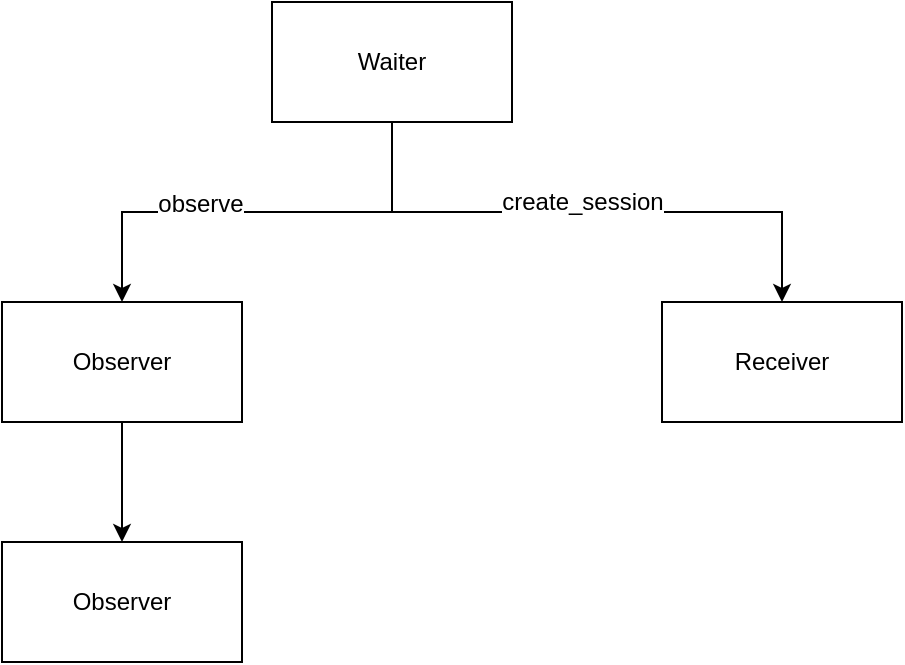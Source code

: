 <mxfile version="12.3.6" type="github" pages="1">
  <diagram id="zG97qHwjyjh6H-_nh7D9" name="Page-1">
    <mxGraphModel dx="488" dy="760" grid="1" gridSize="10" guides="1" tooltips="1" connect="1" arrows="1" fold="1" page="1" pageScale="1" pageWidth="850" pageHeight="1100" math="0" shadow="0">
      <root>
        <mxCell id="0"/>
        <mxCell id="1" parent="0"/>
        <mxCell id="SwjhK8umoavt4OfDQzGd-3" value="Receiver" style="rounded=0;whiteSpace=wrap;html=1;" vertex="1" parent="1">
          <mxGeometry x="1410" y="520" width="120" height="60" as="geometry"/>
        </mxCell>
        <mxCell id="SwjhK8umoavt4OfDQzGd-5" style="edgeStyle=orthogonalEdgeStyle;rounded=0;orthogonalLoop=1;jettySize=auto;html=1;exitX=0.5;exitY=1;exitDx=0;exitDy=0;entryX=0.5;entryY=0;entryDx=0;entryDy=0;" edge="1" parent="1" source="SwjhK8umoavt4OfDQzGd-4" target="SwjhK8umoavt4OfDQzGd-3">
          <mxGeometry relative="1" as="geometry"/>
        </mxCell>
        <mxCell id="SwjhK8umoavt4OfDQzGd-6" value="create_session" style="text;html=1;align=center;verticalAlign=middle;resizable=0;points=[];;labelBackgroundColor=#ffffff;" vertex="1" connectable="0" parent="SwjhK8umoavt4OfDQzGd-5">
          <mxGeometry x="-0.13" y="2" relative="1" as="geometry">
            <mxPoint x="16" y="-3" as="offset"/>
          </mxGeometry>
        </mxCell>
        <mxCell id="SwjhK8umoavt4OfDQzGd-8" style="edgeStyle=orthogonalEdgeStyle;rounded=0;orthogonalLoop=1;jettySize=auto;html=1;exitX=0.5;exitY=1;exitDx=0;exitDy=0;entryX=0.5;entryY=0;entryDx=0;entryDy=0;" edge="1" parent="1" source="SwjhK8umoavt4OfDQzGd-4" target="SwjhK8umoavt4OfDQzGd-7">
          <mxGeometry relative="1" as="geometry"/>
        </mxCell>
        <mxCell id="SwjhK8umoavt4OfDQzGd-9" value="observe" style="text;html=1;align=center;verticalAlign=middle;resizable=0;points=[];;labelBackgroundColor=#ffffff;" vertex="1" connectable="0" parent="SwjhK8umoavt4OfDQzGd-8">
          <mxGeometry x="0.253" y="-4" relative="1" as="geometry">
            <mxPoint as="offset"/>
          </mxGeometry>
        </mxCell>
        <mxCell id="SwjhK8umoavt4OfDQzGd-4" value="Waiter" style="rounded=0;whiteSpace=wrap;html=1;" vertex="1" parent="1">
          <mxGeometry x="1215" y="370" width="120" height="60" as="geometry"/>
        </mxCell>
        <mxCell id="SwjhK8umoavt4OfDQzGd-11" style="edgeStyle=orthogonalEdgeStyle;rounded=0;orthogonalLoop=1;jettySize=auto;html=1;exitX=0.5;exitY=1;exitDx=0;exitDy=0;entryX=0.5;entryY=0;entryDx=0;entryDy=0;" edge="1" parent="1" source="SwjhK8umoavt4OfDQzGd-7" target="SwjhK8umoavt4OfDQzGd-10">
          <mxGeometry relative="1" as="geometry"/>
        </mxCell>
        <mxCell id="SwjhK8umoavt4OfDQzGd-7" value="Observer" style="rounded=0;whiteSpace=wrap;html=1;" vertex="1" parent="1">
          <mxGeometry x="1080" y="520" width="120" height="60" as="geometry"/>
        </mxCell>
        <mxCell id="SwjhK8umoavt4OfDQzGd-10" value="Observer" style="rounded=0;whiteSpace=wrap;html=1;" vertex="1" parent="1">
          <mxGeometry x="1080" y="640" width="120" height="60" as="geometry"/>
        </mxCell>
      </root>
    </mxGraphModel>
  </diagram>
</mxfile>
